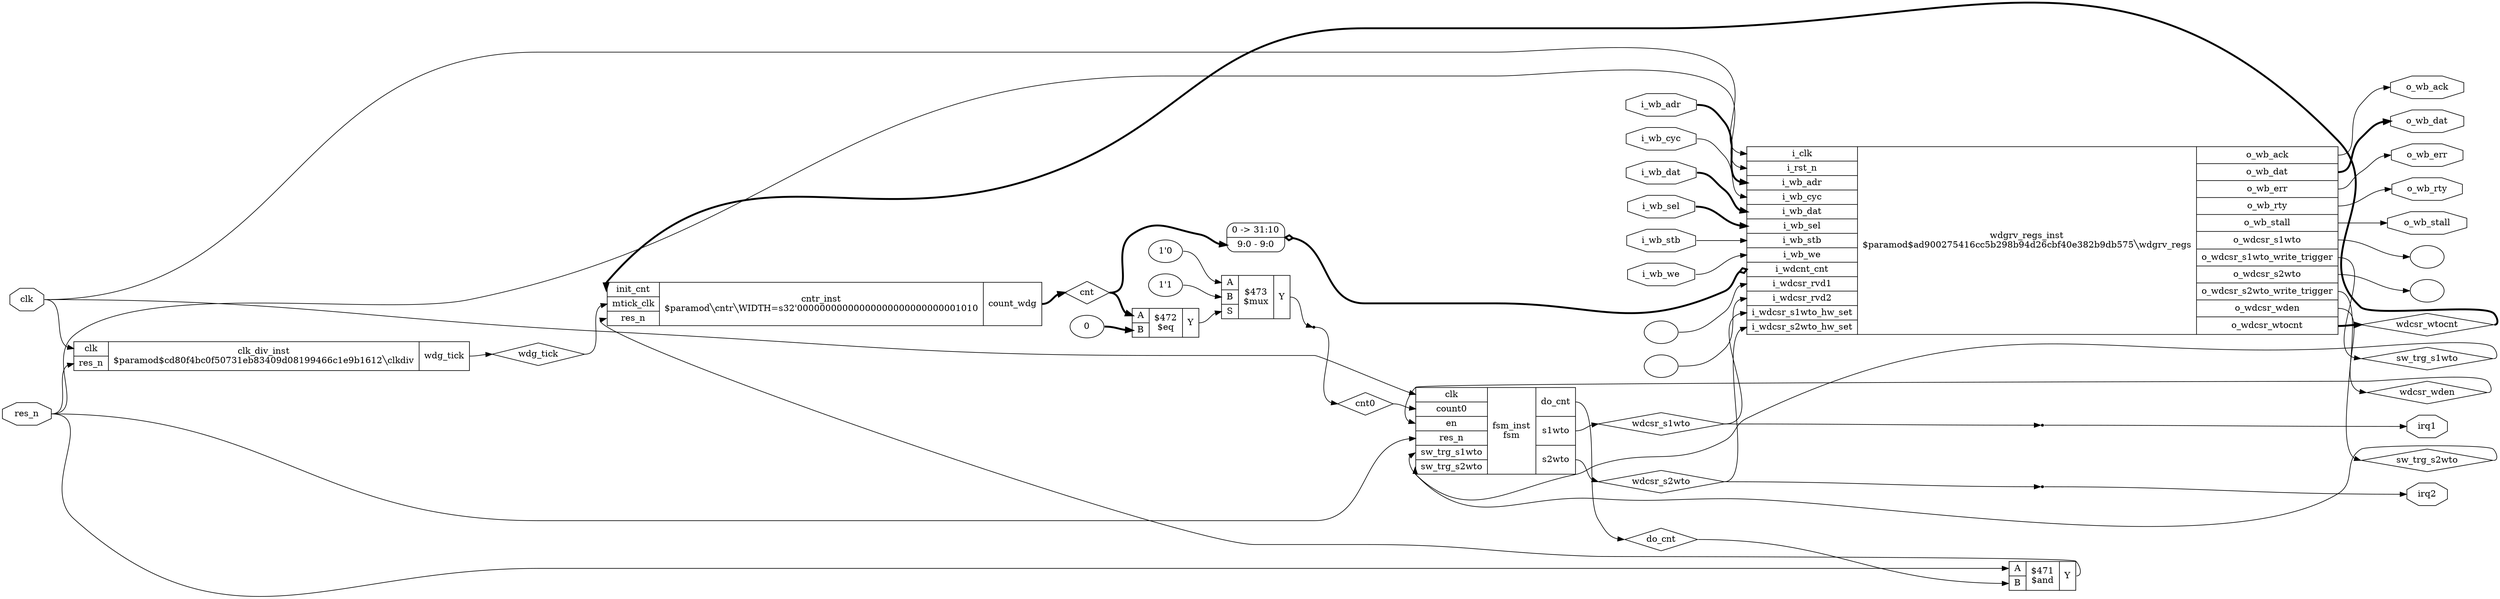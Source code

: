 digraph "wdg_top" {
rankdir="LR";
remincross=true;
n4 [ shape=diamond, label="wdg_tick", color="black", fontcolor="black"];
n5 [ shape=diamond, label="cnt", color="black", fontcolor="black"];
n6 [ shape=diamond, label="cnt0", color="black", fontcolor="black"];
n7 [ shape=diamond, label="sw_trg_s2wto", color="black", fontcolor="black"];
n8 [ shape=diamond, label="sw_trg_s1wto", color="black", fontcolor="black"];
n9 [ shape=diamond, label="do_cnt", color="black", fontcolor="black"];
n10 [ shape=diamond, label="wdcsr_s1wto", color="black", fontcolor="black"];
n11 [ shape=diamond, label="wdcsr_s2wto", color="black", fontcolor="black"];
n12 [ shape=diamond, label="wdcsr_wtocnt", color="black", fontcolor="black"];
n13 [ shape=diamond, label="wdcsr_wden", color="black", fontcolor="black"];
n14 [ shape=octagon, label="irq2", color="black", fontcolor="black"];
n15 [ shape=octagon, label="irq1", color="black", fontcolor="black"];
n16 [ shape=octagon, label="o_wb_dat", color="black", fontcolor="black"];
n17 [ shape=octagon, label="o_wb_rty", color="black", fontcolor="black"];
n18 [ shape=octagon, label="o_wb_err", color="black", fontcolor="black"];
n19 [ shape=octagon, label="o_wb_ack", color="black", fontcolor="black"];
n20 [ shape=octagon, label="i_wb_sel", color="black", fontcolor="black"];
n21 [ shape=octagon, label="i_wb_dat", color="black", fontcolor="black"];
n22 [ shape=octagon, label="i_wb_we", color="black", fontcolor="black"];
n23 [ shape=octagon, label="i_wb_adr", color="black", fontcolor="black"];
n24 [ shape=octagon, label="o_wb_stall", color="black", fontcolor="black"];
n25 [ shape=octagon, label="i_wb_stb", color="black", fontcolor="black"];
n26 [ shape=octagon, label="i_wb_cyc", color="black", fontcolor="black"];
n27 [ shape=octagon, label="res_n", color="black", fontcolor="black"];
n28 [ shape=octagon, label="clk", color="black", fontcolor="black"];
v0 [ label="1'1" ];
v1 [ label="1'0" ];
c33 [ shape=record, label="{{<p29> A|<p30> B|<p31> S}|$473\n$mux|{<p32> Y}}",  ];
v2 [ label="0" ];
c34 [ shape=record, label="{{<p29> A|<p30> B}|$472\n$eq|{<p32> Y}}",  ];
c35 [ shape=record, label="{{<p28> clk|<p27> res_n}|clk_div_inst\n$paramod$cd80f4bc0f50731eb83409d08199466c1e9b1612&#9586;clkdiv|{<p4> wdg_tick}}",  ];
c36 [ shape=record, label="{{<p29> A|<p30> B}|$471\n$and|{<p32> Y}}",  ];
c40 [ shape=record, label="{{<p37> init_cnt|<p38> mtick_clk|<p27> res_n}|cntr_inst\n$paramod&#9586;cntr&#9586;WIDTH=s32'00000000000000000000000000001010|{<p39> count_wdg}}",  ];
c45 [ shape=record, label="{{<p28> clk|<p41> count0|<p42> en|<p27> res_n|<p8> sw_trg_s1wto|<p7> sw_trg_s2wto}|fsm_inst\nfsm|{<p9> do_cnt|<p43> s1wto|<p44> s2wto}}",  ];
v4 [ label="" ];
v5 [ label="" ];
v6 [ label="" ];
v7 [ label="" ];
c59 [ shape=record, label="{{<p46> i_clk|<p47> i_rst_n|<p23> i_wb_adr|<p26> i_wb_cyc|<p21> i_wb_dat|<p20> i_wb_sel|<p25> i_wb_stb|<p22> i_wb_we|<p48> i_wdcnt_cnt|<p49> i_wdcsr_rvd1|<p50> i_wdcsr_rvd2|<p51> i_wdcsr_s1wto_hw_set|<p52> i_wdcsr_s2wto_hw_set}|wdgrv_regs_inst\n$paramod$ad900275416cc5b298b94d26cbf40e382b9db575&#9586;wdgrv_regs|{<p19> o_wb_ack|<p16> o_wb_dat|<p18> o_wb_err|<p17> o_wb_rty|<p24> o_wb_stall|<p53> o_wdcsr_s1wto|<p54> o_wdcsr_s1wto_write_trigger|<p55> o_wdcsr_s2wto|<p56> o_wdcsr_s2wto_write_trigger|<p57> o_wdcsr_wden|<p58> o_wdcsr_wtocnt}}",  ];
x3 [ shape=record, style=rounded, label="0 -&gt; 31:10 |<s0> 9:0 - 9:0 ", color="black", fontcolor="black" ];
x3:e -> c59:p48:w [arrowhead=odiamond, arrowtail=odiamond, dir=both, color="black", fontcolor="black", style="setlinewidth(3)", label=""];
x8 [shape=point, ];
x9 [shape=point, ];
x10 [shape=point, ];
c33:p32:e -> x8:w [color="black", fontcolor="black", label=""];
c45:p43:e -> n10:w [color="black", fontcolor="black", label=""];
n10:e -> c59:p51:w [color="black", fontcolor="black", label=""];
n10:e -> x9:w [color="black", fontcolor="black", label=""];
c45:p44:e -> n11:w [color="black", fontcolor="black", label=""];
n11:e -> c59:p52:w [color="black", fontcolor="black", label=""];
n11:e -> x10:w [color="black", fontcolor="black", label=""];
c59:p58:e -> n12:w [color="black", fontcolor="black", style="setlinewidth(3)", label=""];
n12:e -> c40:p37:w [color="black", fontcolor="black", style="setlinewidth(3)", label=""];
c59:p57:e -> n13:w [color="black", fontcolor="black", label=""];
n13:e -> c45:p42:w [color="black", fontcolor="black", label=""];
x10:e -> n14:w [color="black", fontcolor="black", label=""];
x9:e -> n15:w [color="black", fontcolor="black", label=""];
c59:p16:e -> n16:w [color="black", fontcolor="black", style="setlinewidth(3)", label=""];
c59:p17:e -> n17:w [color="black", fontcolor="black", label=""];
c59:p18:e -> n18:w [color="black", fontcolor="black", label=""];
c59:p19:e -> n19:w [color="black", fontcolor="black", label=""];
c34:p32:e -> c33:p31:w [color="black", fontcolor="black", label=""];
n20:e -> c59:p20:w [color="black", fontcolor="black", style="setlinewidth(3)", label=""];
n21:e -> c59:p21:w [color="black", fontcolor="black", style="setlinewidth(3)", label=""];
n22:e -> c59:p22:w [color="black", fontcolor="black", label=""];
n23:e -> c59:p23:w [color="black", fontcolor="black", style="setlinewidth(3)", label=""];
c59:p24:e -> n24:w [color="black", fontcolor="black", label=""];
n25:e -> c59:p25:w [color="black", fontcolor="black", label=""];
n26:e -> c59:p26:w [color="black", fontcolor="black", label=""];
n27:e -> c35:p27:w [color="black", fontcolor="black", label=""];
n27:e -> c36:p29:w [color="black", fontcolor="black", label=""];
n27:e -> c45:p27:w [color="black", fontcolor="black", label=""];
n27:e -> c59:p47:w [color="black", fontcolor="black", label=""];
n28:e -> c35:p28:w [color="black", fontcolor="black", label=""];
n28:e -> c45:p28:w [color="black", fontcolor="black", label=""];
n28:e -> c59:p46:w [color="black", fontcolor="black", label=""];
c36:p32:e -> c40:p27:w [color="black", fontcolor="black", label=""];
c35:p4:e -> n4:w [color="black", fontcolor="black", label=""];
n4:e -> c40:p38:w [color="black", fontcolor="black", label=""];
c40:p39:e -> n5:w [color="black", fontcolor="black", style="setlinewidth(3)", label=""];
n5:e -> c34:p29:w [color="black", fontcolor="black", style="setlinewidth(3)", label=""];
n5:e -> x3:s0:w [color="black", fontcolor="black", style="setlinewidth(3)", label=""];
x8:e -> n6:w [color="black", fontcolor="black", label=""];
n6:e -> c45:p41:w [color="black", fontcolor="black", label=""];
c59:p56:e -> n7:w [color="black", fontcolor="black", label=""];
n7:e -> c45:p7:w [color="black", fontcolor="black", label=""];
c59:p54:e -> n8:w [color="black", fontcolor="black", label=""];
n8:e -> c45:p8:w [color="black", fontcolor="black", label=""];
c45:p9:e -> n9:w [color="black", fontcolor="black", label=""];
n9:e -> c36:p30:w [color="black", fontcolor="black", label=""];
v0:e -> c33:p30:w [color="black", fontcolor="black", label=""];
v1:e -> c33:p29:w [color="black", fontcolor="black", label=""];
v2:e -> c34:p30:w [color="black", fontcolor="black", style="setlinewidth(3)", label=""];
v4:e -> c59:p50:w [color="black", fontcolor="black", label=""];
c59:p55:e -> v5:w [color="black", fontcolor="black", label=""];
c59:p53:e -> v6:w [color="black", fontcolor="black", label=""];
v7:e -> c59:p49:w [color="black", fontcolor="black", label=""];
}
